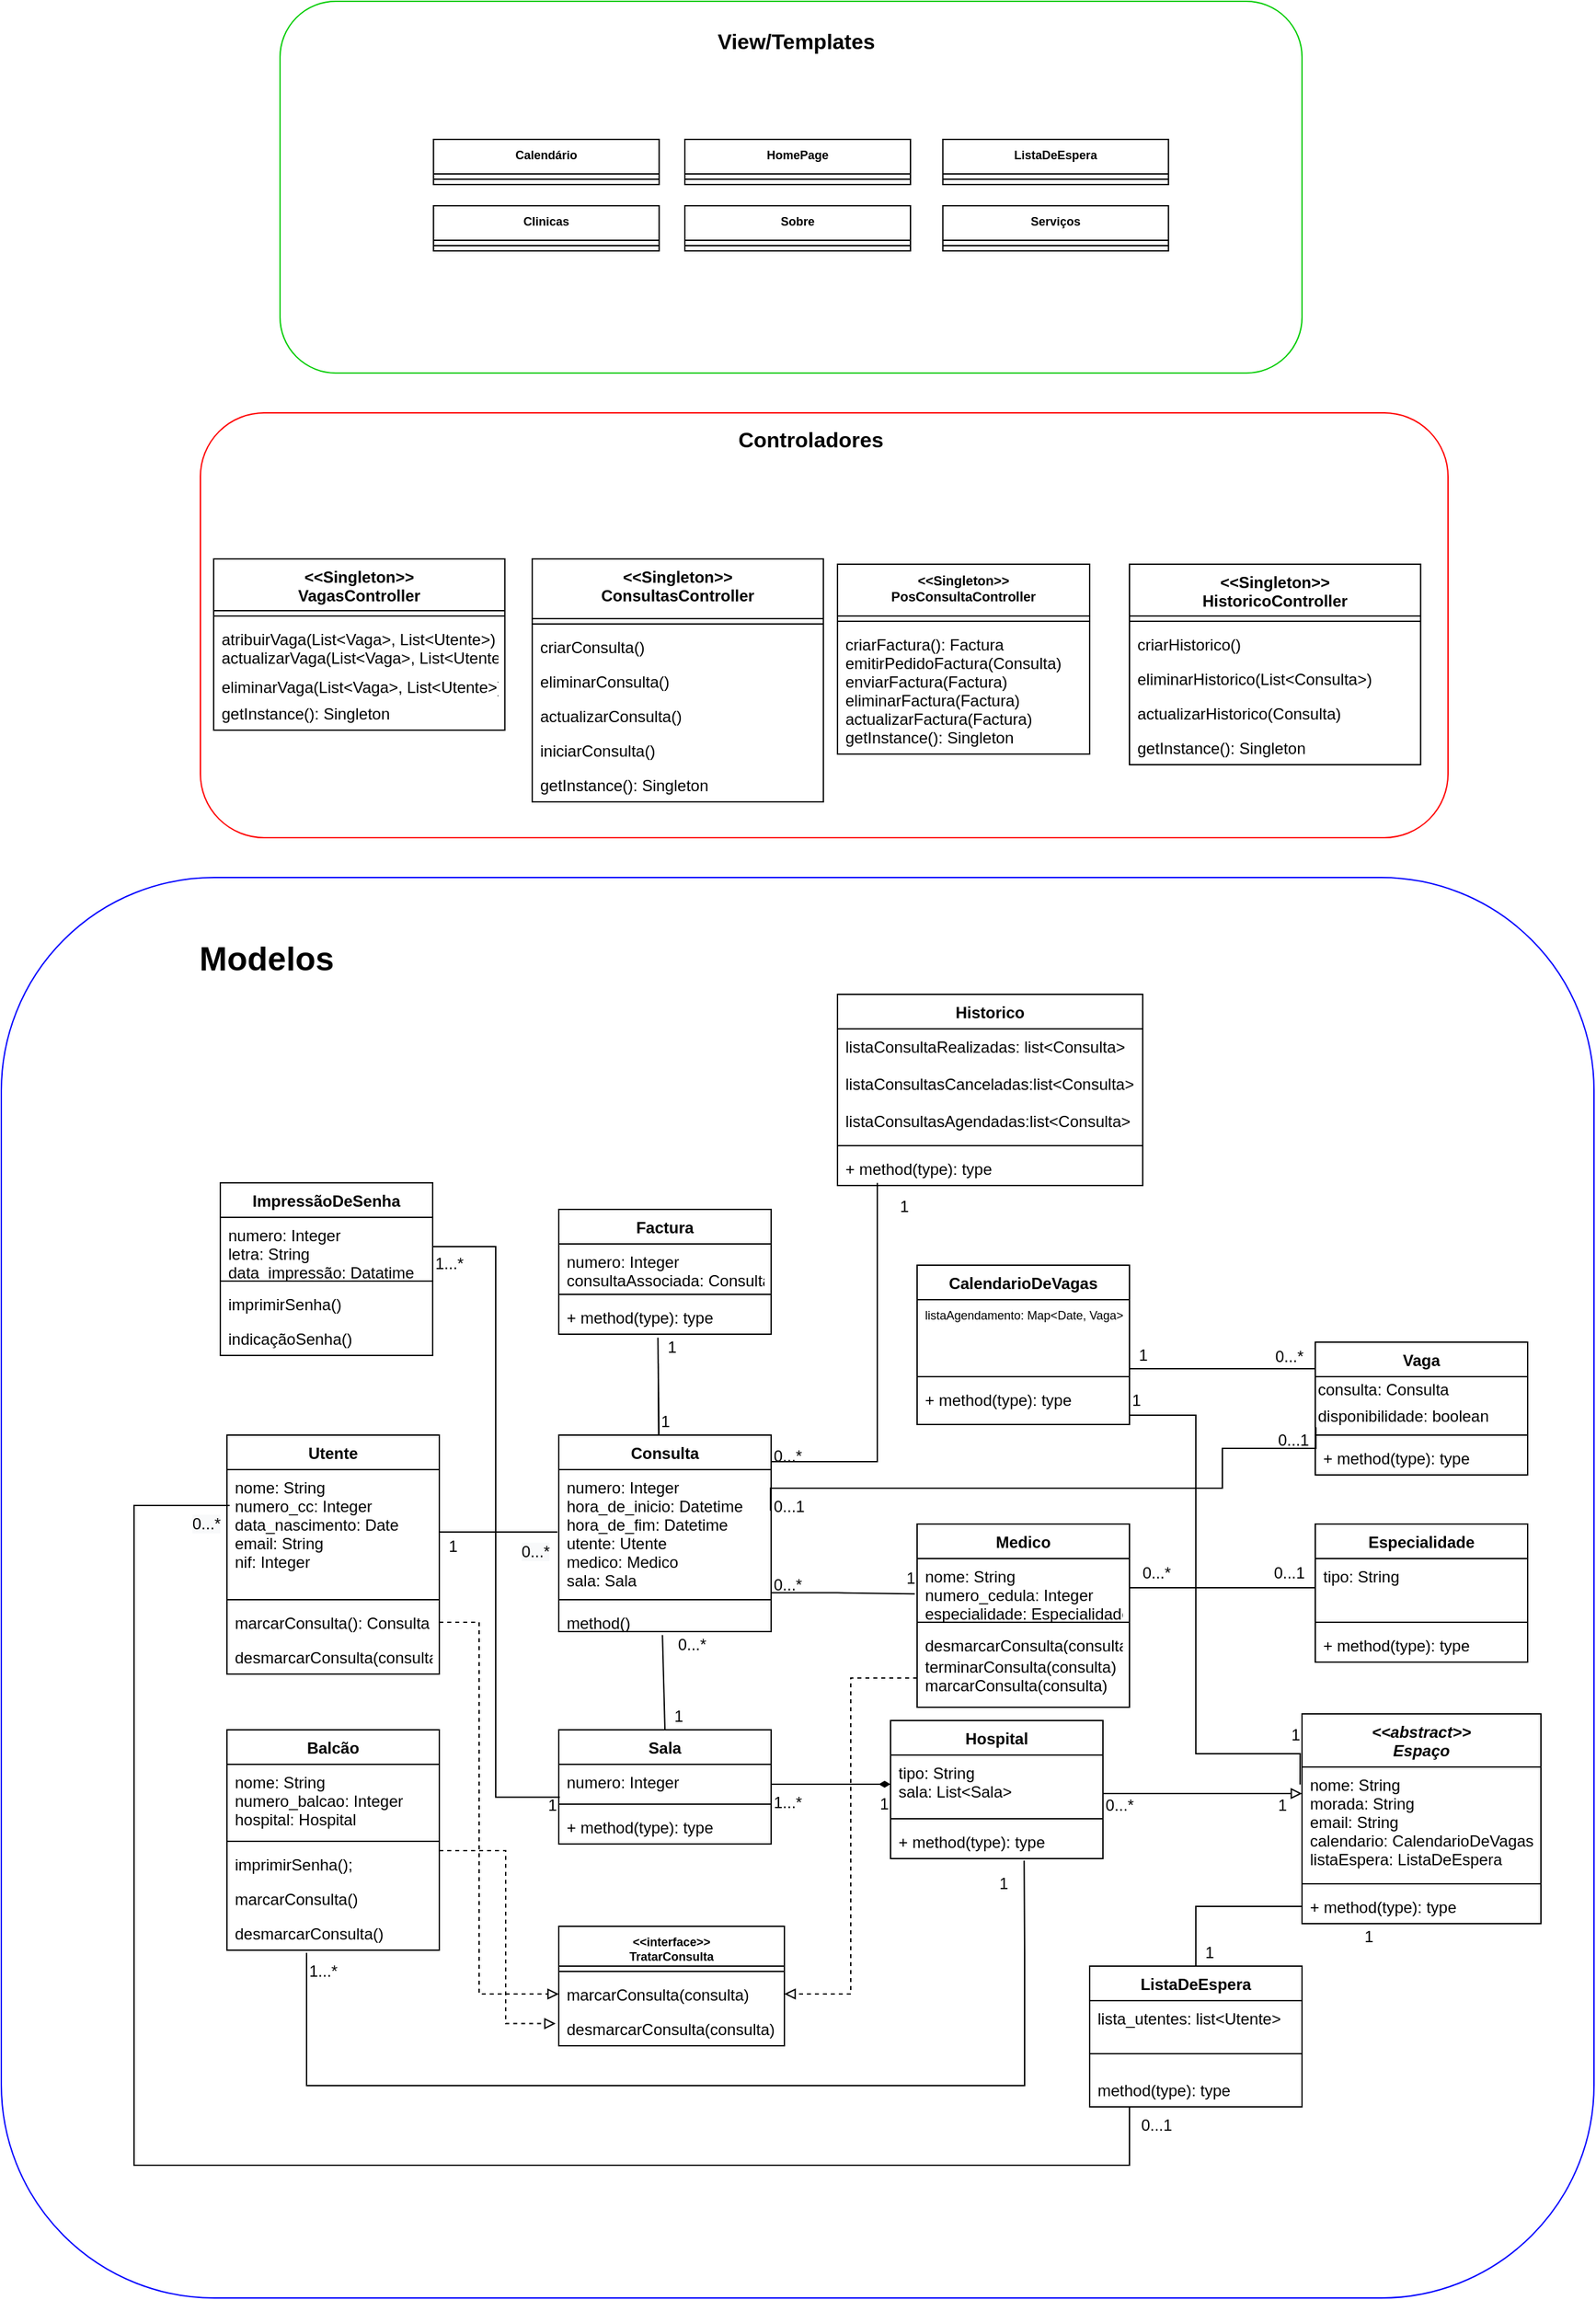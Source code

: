 <mxfile version="14.2.7" type="device"><diagram id="MRjdPaVnoQQoaNcKblIZ" name="Page-1"><mxGraphModel dx="2795" dy="1955" grid="1" gridSize="10" guides="1" tooltips="1" connect="1" arrows="1" fold="1" page="1" pageScale="1" pageWidth="827" pageHeight="1169" math="0" shadow="0"><root><mxCell id="0"/><mxCell id="1" parent="0"/><mxCell id="LpsABkjFVcsQ1XCBU6kL-2" value="" style="rounded=1;whiteSpace=wrap;html=1;fillColor=none;strokeColor=#FF0000;" parent="1" vertex="1"><mxGeometry x="30" y="-580" width="940" height="320" as="geometry"/></mxCell><mxCell id="iXUL8idezYpTL-iLMBZj-7" value="" style="rounded=1;whiteSpace=wrap;html=1;fillColor=none;strokeColor=#0000FF;" parent="1" vertex="1"><mxGeometry x="-120" y="-230" width="1200" height="1070" as="geometry"/></mxCell><mxCell id="LpsABkjFVcsQ1XCBU6kL-5" value="" style="rounded=1;whiteSpace=wrap;html=1;fillColor=none;strokeColor=#00CC00;" parent="1" vertex="1"><mxGeometry x="90" y="-890" width="770" height="280" as="geometry"/></mxCell><mxCell id="aggfi32ylyTYWWzXvjLN-7" value="Consulta" style="swimlane;fontStyle=1;align=center;verticalAlign=top;childLayout=stackLayout;horizontal=1;startSize=26;horizontalStack=0;resizeParent=1;resizeParentMax=0;resizeLast=0;collapsible=1;marginBottom=0;" parent="1" vertex="1"><mxGeometry x="300" y="190" width="160" height="148" as="geometry"/></mxCell><mxCell id="aggfi32ylyTYWWzXvjLN-8" value="numero: Integer&#10;hora_de_inicio: Datetime&#10;hora_de_fim: Datetime&#10;utente: Utente&#10;medico: Medico&#10;sala: Sala&#10;" style="text;strokeColor=none;fillColor=none;align=left;verticalAlign=top;spacingLeft=4;spacingRight=4;overflow=hidden;rotatable=0;points=[[0,0.5],[1,0.5]];portConstraint=eastwest;" parent="aggfi32ylyTYWWzXvjLN-7" vertex="1"><mxGeometry y="26" width="160" height="94" as="geometry"/></mxCell><mxCell id="aggfi32ylyTYWWzXvjLN-9" value="" style="line;strokeWidth=1;fillColor=none;align=left;verticalAlign=middle;spacingTop=-1;spacingLeft=3;spacingRight=3;rotatable=0;labelPosition=right;points=[];portConstraint=eastwest;" parent="aggfi32ylyTYWWzXvjLN-7" vertex="1"><mxGeometry y="120" width="160" height="8" as="geometry"/></mxCell><mxCell id="aggfi32ylyTYWWzXvjLN-10" value="method()" style="text;strokeColor=none;fillColor=none;align=left;verticalAlign=top;spacingLeft=4;spacingRight=4;overflow=hidden;rotatable=0;points=[[0,0.5],[1,0.5]];portConstraint=eastwest;" parent="aggfi32ylyTYWWzXvjLN-7" vertex="1"><mxGeometry y="128" width="160" height="20" as="geometry"/></mxCell><mxCell id="aggfi32ylyTYWWzXvjLN-11" value="Utente" style="swimlane;fontStyle=1;align=center;verticalAlign=top;childLayout=stackLayout;horizontal=1;startSize=26;horizontalStack=0;resizeParent=1;resizeParentMax=0;resizeLast=0;collapsible=1;marginBottom=0;" parent="1" vertex="1"><mxGeometry x="50" y="190" width="160" height="180" as="geometry"/></mxCell><mxCell id="aggfi32ylyTYWWzXvjLN-12" value="nome: String&#10;numero_cc: Integer&#10;data_nascimento: Date&#10;email: String&#10;nif: Integer" style="text;strokeColor=none;fillColor=none;align=left;verticalAlign=top;spacingLeft=4;spacingRight=4;overflow=hidden;rotatable=0;points=[[0,0.5],[1,0.5]];portConstraint=eastwest;" parent="aggfi32ylyTYWWzXvjLN-11" vertex="1"><mxGeometry y="26" width="160" height="94" as="geometry"/></mxCell><mxCell id="aggfi32ylyTYWWzXvjLN-13" value="" style="line;strokeWidth=1;fillColor=none;align=left;verticalAlign=middle;spacingTop=-1;spacingLeft=3;spacingRight=3;rotatable=0;labelPosition=right;points=[];portConstraint=eastwest;" parent="aggfi32ylyTYWWzXvjLN-11" vertex="1"><mxGeometry y="120" width="160" height="8" as="geometry"/></mxCell><mxCell id="aggfi32ylyTYWWzXvjLN-14" value="marcarConsulta(): Consulta" style="text;strokeColor=none;fillColor=none;align=left;verticalAlign=top;spacingLeft=4;spacingRight=4;overflow=hidden;rotatable=0;points=[[0,0.5],[1,0.5]];portConstraint=eastwest;" parent="aggfi32ylyTYWWzXvjLN-11" vertex="1"><mxGeometry y="128" width="160" height="26" as="geometry"/></mxCell><mxCell id="DV5R_4jtqvrB5Qa8nk1--52" value="desmarcarConsulta(consulta);" style="text;strokeColor=none;fillColor=none;align=left;verticalAlign=top;spacingLeft=4;spacingRight=4;overflow=hidden;rotatable=0;points=[[0,0.5],[1,0.5]];portConstraint=eastwest;" parent="aggfi32ylyTYWWzXvjLN-11" vertex="1"><mxGeometry y="154" width="160" height="26" as="geometry"/></mxCell><mxCell id="aggfi32ylyTYWWzXvjLN-15" value="Medico" style="swimlane;fontStyle=1;align=center;verticalAlign=top;childLayout=stackLayout;horizontal=1;startSize=26;horizontalStack=0;resizeParent=1;resizeParentMax=0;resizeLast=0;collapsible=1;marginBottom=0;" parent="1" vertex="1"><mxGeometry x="570" y="257" width="160" height="138" as="geometry"/></mxCell><mxCell id="aggfi32ylyTYWWzXvjLN-16" value="nome: String&#10;numero_cedula: Integer&#10;especialidade: Especialidade" style="text;strokeColor=none;fillColor=none;align=left;verticalAlign=top;spacingLeft=4;spacingRight=4;overflow=hidden;rotatable=0;points=[[0,0.5],[1,0.5]];portConstraint=eastwest;" parent="aggfi32ylyTYWWzXvjLN-15" vertex="1"><mxGeometry y="26" width="160" height="44" as="geometry"/></mxCell><mxCell id="aggfi32ylyTYWWzXvjLN-17" value="" style="line;strokeWidth=1;fillColor=none;align=left;verticalAlign=middle;spacingTop=-1;spacingLeft=3;spacingRight=3;rotatable=0;labelPosition=right;points=[];portConstraint=eastwest;" parent="aggfi32ylyTYWWzXvjLN-15" vertex="1"><mxGeometry y="70" width="160" height="8" as="geometry"/></mxCell><mxCell id="aggfi32ylyTYWWzXvjLN-18" value="desmarcarConsulta(consulta)&#10;&#10;" style="text;strokeColor=none;fillColor=none;align=left;verticalAlign=top;spacingLeft=4;spacingRight=4;overflow=hidden;rotatable=0;points=[[0,0.5],[1,0.5]];portConstraint=eastwest;" parent="aggfi32ylyTYWWzXvjLN-15" vertex="1"><mxGeometry y="78" width="160" height="16" as="geometry"/></mxCell><mxCell id="DV5R_4jtqvrB5Qa8nk1--53" value="terminarConsulta(consulta)&#10;marcarConsulta(consulta)" style="text;strokeColor=none;fillColor=none;align=left;verticalAlign=top;spacingLeft=4;spacingRight=4;overflow=hidden;rotatable=0;points=[[0,0.5],[1,0.5]];portConstraint=eastwest;" parent="aggfi32ylyTYWWzXvjLN-15" vertex="1"><mxGeometry y="94" width="160" height="44" as="geometry"/></mxCell><mxCell id="aggfi32ylyTYWWzXvjLN-19" value="Hospital" style="swimlane;fontStyle=1;align=center;verticalAlign=top;childLayout=stackLayout;horizontal=1;startSize=26;horizontalStack=0;resizeParent=1;resizeParentMax=0;resizeLast=0;collapsible=1;marginBottom=0;" parent="1" vertex="1"><mxGeometry x="550" y="405" width="160" height="104" as="geometry"/></mxCell><mxCell id="aggfi32ylyTYWWzXvjLN-20" value="tipo: String&#10;sala: List&lt;Sala&gt;" style="text;strokeColor=none;fillColor=none;align=left;verticalAlign=top;spacingLeft=4;spacingRight=4;overflow=hidden;rotatable=0;points=[[0,0.5],[1,0.5]];portConstraint=eastwest;" parent="aggfi32ylyTYWWzXvjLN-19" vertex="1"><mxGeometry y="26" width="160" height="44" as="geometry"/></mxCell><mxCell id="aggfi32ylyTYWWzXvjLN-21" value="" style="line;strokeWidth=1;fillColor=none;align=left;verticalAlign=middle;spacingTop=-1;spacingLeft=3;spacingRight=3;rotatable=0;labelPosition=right;points=[];portConstraint=eastwest;" parent="aggfi32ylyTYWWzXvjLN-19" vertex="1"><mxGeometry y="70" width="160" height="8" as="geometry"/></mxCell><mxCell id="aggfi32ylyTYWWzXvjLN-22" value="+ method(type): type" style="text;strokeColor=none;fillColor=none;align=left;verticalAlign=top;spacingLeft=4;spacingRight=4;overflow=hidden;rotatable=0;points=[[0,0.5],[1,0.5]];portConstraint=eastwest;" parent="aggfi32ylyTYWWzXvjLN-19" vertex="1"><mxGeometry y="78" width="160" height="26" as="geometry"/></mxCell><mxCell id="aggfi32ylyTYWWzXvjLN-23" value="ImpressãoDeSenha" style="swimlane;fontStyle=1;align=center;verticalAlign=top;childLayout=stackLayout;horizontal=1;startSize=26;horizontalStack=0;resizeParent=1;resizeParentMax=0;resizeLast=0;collapsible=1;marginBottom=0;" parent="1" vertex="1"><mxGeometry x="45" width="160" height="130" as="geometry"/></mxCell><mxCell id="aggfi32ylyTYWWzXvjLN-24" value="numero: Integer&#10;letra: String&#10;data_impressão: Datatime" style="text;strokeColor=none;fillColor=none;align=left;verticalAlign=top;spacingLeft=4;spacingRight=4;overflow=hidden;rotatable=0;points=[[0,0.5],[1,0.5]];portConstraint=eastwest;" parent="aggfi32ylyTYWWzXvjLN-23" vertex="1"><mxGeometry y="26" width="160" height="44" as="geometry"/></mxCell><mxCell id="aggfi32ylyTYWWzXvjLN-25" value="" style="line;strokeWidth=1;fillColor=none;align=left;verticalAlign=middle;spacingTop=-1;spacingLeft=3;spacingRight=3;rotatable=0;labelPosition=right;points=[];portConstraint=eastwest;" parent="aggfi32ylyTYWWzXvjLN-23" vertex="1"><mxGeometry y="70" width="160" height="8" as="geometry"/></mxCell><mxCell id="aggfi32ylyTYWWzXvjLN-26" value="imprimirSenha()" style="text;strokeColor=none;fillColor=none;align=left;verticalAlign=top;spacingLeft=4;spacingRight=4;overflow=hidden;rotatable=0;points=[[0,0.5],[1,0.5]];portConstraint=eastwest;" parent="aggfi32ylyTYWWzXvjLN-23" vertex="1"><mxGeometry y="78" width="160" height="26" as="geometry"/></mxCell><mxCell id="nakPjT09QT5uDKikP7EG-1" value="indicaçãoSenha()" style="text;strokeColor=none;fillColor=none;align=left;verticalAlign=top;spacingLeft=4;spacingRight=4;overflow=hidden;rotatable=0;points=[[0,0.5],[1,0.5]];portConstraint=eastwest;" vertex="1" parent="aggfi32ylyTYWWzXvjLN-23"><mxGeometry y="104" width="160" height="26" as="geometry"/></mxCell><mxCell id="aggfi32ylyTYWWzXvjLN-27" value="Sala" style="swimlane;fontStyle=1;align=center;verticalAlign=top;childLayout=stackLayout;horizontal=1;startSize=26;horizontalStack=0;resizeParent=1;resizeParentMax=0;resizeLast=0;collapsible=1;marginBottom=0;" parent="1" vertex="1"><mxGeometry x="300" y="412" width="160" height="86" as="geometry"/></mxCell><mxCell id="aggfi32ylyTYWWzXvjLN-28" value="numero: Integer" style="text;strokeColor=none;fillColor=none;align=left;verticalAlign=top;spacingLeft=4;spacingRight=4;overflow=hidden;rotatable=0;points=[[0,0.5],[1,0.5]];portConstraint=eastwest;" parent="aggfi32ylyTYWWzXvjLN-27" vertex="1"><mxGeometry y="26" width="160" height="26" as="geometry"/></mxCell><mxCell id="aggfi32ylyTYWWzXvjLN-29" value="" style="line;strokeWidth=1;fillColor=none;align=left;verticalAlign=middle;spacingTop=-1;spacingLeft=3;spacingRight=3;rotatable=0;labelPosition=right;points=[];portConstraint=eastwest;" parent="aggfi32ylyTYWWzXvjLN-27" vertex="1"><mxGeometry y="52" width="160" height="8" as="geometry"/></mxCell><mxCell id="aggfi32ylyTYWWzXvjLN-30" value="+ method(type): type" style="text;strokeColor=none;fillColor=none;align=left;verticalAlign=top;spacingLeft=4;spacingRight=4;overflow=hidden;rotatable=0;points=[[0,0.5],[1,0.5]];portConstraint=eastwest;" parent="aggfi32ylyTYWWzXvjLN-27" vertex="1"><mxGeometry y="60" width="160" height="26" as="geometry"/></mxCell><mxCell id="aggfi32ylyTYWWzXvjLN-31" value="Factura" style="swimlane;fontStyle=1;align=center;verticalAlign=top;childLayout=stackLayout;horizontal=1;startSize=26;horizontalStack=0;resizeParent=1;resizeParentMax=0;resizeLast=0;collapsible=1;marginBottom=0;" parent="1" vertex="1"><mxGeometry x="300" y="20" width="160" height="94" as="geometry"/></mxCell><mxCell id="aggfi32ylyTYWWzXvjLN-32" value="numero: Integer&#10;consultaAssociada: Consulta" style="text;strokeColor=none;fillColor=none;align=left;verticalAlign=top;spacingLeft=4;spacingRight=4;overflow=hidden;rotatable=0;points=[[0,0.5],[1,0.5]];portConstraint=eastwest;" parent="aggfi32ylyTYWWzXvjLN-31" vertex="1"><mxGeometry y="26" width="160" height="34" as="geometry"/></mxCell><mxCell id="aggfi32ylyTYWWzXvjLN-33" value="" style="line;strokeWidth=1;fillColor=none;align=left;verticalAlign=middle;spacingTop=-1;spacingLeft=3;spacingRight=3;rotatable=0;labelPosition=right;points=[];portConstraint=eastwest;" parent="aggfi32ylyTYWWzXvjLN-31" vertex="1"><mxGeometry y="60" width="160" height="8" as="geometry"/></mxCell><mxCell id="aggfi32ylyTYWWzXvjLN-164" value="+ method(type): type" style="text;strokeColor=none;fillColor=none;align=left;verticalAlign=top;spacingLeft=4;spacingRight=4;overflow=hidden;rotatable=0;points=[[0,0.5],[1,0.5]];portConstraint=eastwest;" parent="aggfi32ylyTYWWzXvjLN-31" vertex="1"><mxGeometry y="68" width="160" height="26" as="geometry"/></mxCell><mxCell id="aggfi32ylyTYWWzXvjLN-43" value="Especialidade" style="swimlane;fontStyle=1;align=center;verticalAlign=top;childLayout=stackLayout;horizontal=1;startSize=26;horizontalStack=0;resizeParent=1;resizeParentMax=0;resizeLast=0;collapsible=1;marginBottom=0;" parent="1" vertex="1"><mxGeometry x="870" y="257" width="160" height="104" as="geometry"/></mxCell><mxCell id="aggfi32ylyTYWWzXvjLN-44" value="tipo: String" style="text;strokeColor=none;fillColor=none;align=left;verticalAlign=top;spacingLeft=4;spacingRight=4;overflow=hidden;rotatable=0;points=[[0,0.5],[1,0.5]];portConstraint=eastwest;" parent="aggfi32ylyTYWWzXvjLN-43" vertex="1"><mxGeometry y="26" width="160" height="44" as="geometry"/></mxCell><mxCell id="aggfi32ylyTYWWzXvjLN-45" value="" style="line;strokeWidth=1;fillColor=none;align=left;verticalAlign=middle;spacingTop=-1;spacingLeft=3;spacingRight=3;rotatable=0;labelPosition=right;points=[];portConstraint=eastwest;" parent="aggfi32ylyTYWWzXvjLN-43" vertex="1"><mxGeometry y="70" width="160" height="8" as="geometry"/></mxCell><mxCell id="aggfi32ylyTYWWzXvjLN-46" value="+ method(type): type" style="text;strokeColor=none;fillColor=none;align=left;verticalAlign=top;spacingLeft=4;spacingRight=4;overflow=hidden;rotatable=0;points=[[0,0.5],[1,0.5]];portConstraint=eastwest;" parent="aggfi32ylyTYWWzXvjLN-43" vertex="1"><mxGeometry y="78" width="160" height="26" as="geometry"/></mxCell><mxCell id="aggfi32ylyTYWWzXvjLN-54" value="Balcão" style="swimlane;fontStyle=1;align=center;verticalAlign=top;childLayout=stackLayout;horizontal=1;startSize=26;horizontalStack=0;resizeParent=1;resizeParentMax=0;resizeLast=0;collapsible=1;marginBottom=0;" parent="1" vertex="1"><mxGeometry x="50" y="412" width="160" height="166" as="geometry"/></mxCell><mxCell id="aggfi32ylyTYWWzXvjLN-55" value="nome: String&#10;numero_balcao: Integer&#10;hospital: Hospital" style="text;strokeColor=none;fillColor=none;align=left;verticalAlign=top;spacingLeft=4;spacingRight=4;overflow=hidden;rotatable=0;points=[[0,0.5],[1,0.5]];portConstraint=eastwest;" parent="aggfi32ylyTYWWzXvjLN-54" vertex="1"><mxGeometry y="26" width="160" height="54" as="geometry"/></mxCell><mxCell id="aggfi32ylyTYWWzXvjLN-56" value="" style="line;strokeWidth=1;fillColor=none;align=left;verticalAlign=middle;spacingTop=-1;spacingLeft=3;spacingRight=3;rotatable=0;labelPosition=right;points=[];portConstraint=eastwest;" parent="aggfi32ylyTYWWzXvjLN-54" vertex="1"><mxGeometry y="80" width="160" height="8" as="geometry"/></mxCell><mxCell id="aggfi32ylyTYWWzXvjLN-57" value="imprimirSenha();" style="text;strokeColor=none;fillColor=none;align=left;verticalAlign=top;spacingLeft=4;spacingRight=4;overflow=hidden;rotatable=0;points=[[0,0.5],[1,0.5]];portConstraint=eastwest;" parent="aggfi32ylyTYWWzXvjLN-54" vertex="1"><mxGeometry y="88" width="160" height="26" as="geometry"/></mxCell><mxCell id="EW9h4D8pvmicxmmvDR_Q-19" value="marcarConsulta()" style="text;strokeColor=none;fillColor=none;align=left;verticalAlign=top;spacingLeft=4;spacingRight=4;overflow=hidden;rotatable=0;points=[[0,0.5],[1,0.5]];portConstraint=eastwest;" parent="aggfi32ylyTYWWzXvjLN-54" vertex="1"><mxGeometry y="114" width="160" height="26" as="geometry"/></mxCell><mxCell id="EW9h4D8pvmicxmmvDR_Q-20" value="desmarcarConsulta()" style="text;strokeColor=none;fillColor=none;align=left;verticalAlign=top;spacingLeft=4;spacingRight=4;overflow=hidden;rotatable=0;points=[[0,0.5],[1,0.5]];portConstraint=eastwest;" parent="aggfi32ylyTYWWzXvjLN-54" vertex="1"><mxGeometry y="140" width="160" height="26" as="geometry"/></mxCell><mxCell id="aggfi32ylyTYWWzXvjLN-59" value="" style="endArrow=diamondThin;html=1;rounded=0;align=center;verticalAlign=top;endFill=1;labelBackgroundColor=none;" parent="1" edge="1"><mxGeometry relative="1" as="geometry"><mxPoint x="460" y="453" as="sourcePoint"/><mxPoint x="550" y="453" as="targetPoint"/></mxGeometry></mxCell><mxCell id="aggfi32ylyTYWWzXvjLN-60" value="" style="resizable=0;html=1;align=left;verticalAlign=bottom;labelBackgroundColor=none;" parent="aggfi32ylyTYWWzXvjLN-59" connectable="0" vertex="1"><mxGeometry x="-1" relative="1" as="geometry"/></mxCell><mxCell id="aggfi32ylyTYWWzXvjLN-61" value="1...*" style="resizable=0;html=1;align=left;verticalAlign=top;labelBackgroundColor=none;" parent="aggfi32ylyTYWWzXvjLN-59" connectable="0" vertex="1"><mxGeometry x="-1" relative="1" as="geometry"/></mxCell><mxCell id="aggfi32ylyTYWWzXvjLN-62" value="" style="resizable=0;html=1;align=right;verticalAlign=bottom;labelBackgroundColor=none;" parent="aggfi32ylyTYWWzXvjLN-59" connectable="0" vertex="1"><mxGeometry x="1" relative="1" as="geometry"/></mxCell><mxCell id="aggfi32ylyTYWWzXvjLN-63" value="&lt;font face=&quot;helvetica&quot;&gt;1&lt;/font&gt;" style="text;whiteSpace=wrap;html=1;" parent="1" vertex="1"><mxGeometry x="540" y="454" width="10" height="30" as="geometry"/></mxCell><mxCell id="aggfi32ylyTYWWzXvjLN-68" value="&lt;font face=&quot;helvetica&quot;&gt;1&lt;/font&gt;" style="text;whiteSpace=wrap;html=1;" parent="1" vertex="1"><mxGeometry x="560" y="284" width="10" height="30" as="geometry"/></mxCell><mxCell id="aggfi32ylyTYWWzXvjLN-69" value="" style="endArrow=none;html=1;rounded=0;align=center;verticalAlign=top;endFill=0;labelBackgroundColor=none;entryX=-0.011;entryY=0.606;entryDx=0;entryDy=0;entryPerimeter=0;" parent="1" target="aggfi32ylyTYWWzXvjLN-16" edge="1"><mxGeometry relative="1" as="geometry"><mxPoint x="460" y="308.76" as="sourcePoint"/><mxPoint x="540" y="308.76" as="targetPoint"/><Array as="points"><mxPoint x="490" y="308.76"/><mxPoint x="500" y="308.76"/><mxPoint x="510" y="308.76"/></Array></mxGeometry></mxCell><mxCell id="aggfi32ylyTYWWzXvjLN-70" value="" style="resizable=0;html=1;align=left;verticalAlign=bottom;labelBackgroundColor=none;" parent="aggfi32ylyTYWWzXvjLN-69" connectable="0" vertex="1"><mxGeometry x="-1" relative="1" as="geometry"/></mxCell><mxCell id="aggfi32ylyTYWWzXvjLN-71" value="0...*" style="resizable=0;html=1;align=left;verticalAlign=top;labelBackgroundColor=none;" parent="aggfi32ylyTYWWzXvjLN-69" connectable="0" vertex="1"><mxGeometry x="-1" relative="1" as="geometry"><mxPoint y="-19.92" as="offset"/></mxGeometry></mxCell><mxCell id="aggfi32ylyTYWWzXvjLN-72" value="" style="resizable=0;html=1;align=right;verticalAlign=bottom;labelBackgroundColor=none;" parent="aggfi32ylyTYWWzXvjLN-69" connectable="0" vertex="1"><mxGeometry x="1" relative="1" as="geometry"/></mxCell><mxCell id="aggfi32ylyTYWWzXvjLN-75" value="" style="endArrow=none;html=1;rounded=0;align=center;verticalAlign=top;endFill=0;labelBackgroundColor=none;exitX=1;exitY=0.5;exitDx=0;exitDy=0;" parent="1" source="aggfi32ylyTYWWzXvjLN-12" edge="1"><mxGeometry relative="1" as="geometry"><mxPoint x="200" y="229.996" as="sourcePoint"/><mxPoint x="299" y="263" as="targetPoint"/></mxGeometry></mxCell><mxCell id="aggfi32ylyTYWWzXvjLN-76" value="" style="resizable=0;html=1;align=left;verticalAlign=bottom;labelBackgroundColor=none;" parent="aggfi32ylyTYWWzXvjLN-75" connectable="0" vertex="1"><mxGeometry x="-1" relative="1" as="geometry"/></mxCell><mxCell id="aggfi32ylyTYWWzXvjLN-77" value="" style="resizable=0;html=1;align=left;verticalAlign=top;labelBackgroundColor=none;" parent="aggfi32ylyTYWWzXvjLN-75" connectable="0" vertex="1"><mxGeometry x="-1" relative="1" as="geometry"><mxPoint y="-7.01" as="offset"/></mxGeometry></mxCell><mxCell id="aggfi32ylyTYWWzXvjLN-78" value="" style="resizable=0;html=1;align=right;verticalAlign=bottom;labelBackgroundColor=none;" parent="aggfi32ylyTYWWzXvjLN-75" connectable="0" vertex="1"><mxGeometry x="1" relative="1" as="geometry"/></mxCell><mxCell id="aggfi32ylyTYWWzXvjLN-79" value="&lt;span style=&quot;color: rgb(0 , 0 , 0) ; font-family: &amp;#34;helvetica&amp;#34; ; font-size: 12px ; font-style: normal ; font-weight: 400 ; letter-spacing: normal ; text-align: left ; text-indent: 0px ; text-transform: none ; word-spacing: 0px ; background-color: rgb(248 , 249 , 250) ; display: inline ; float: none&quot;&gt;0...*&lt;/span&gt;" style="text;whiteSpace=wrap;html=1;" parent="1" vertex="1"><mxGeometry x="270" y="264" width="30" height="36" as="geometry"/></mxCell><mxCell id="aggfi32ylyTYWWzXvjLN-80" value="1" style="text;html=1;align=center;verticalAlign=middle;resizable=0;points=[];autosize=1;" parent="1" vertex="1"><mxGeometry x="210" y="264" width="20" height="20" as="geometry"/></mxCell><mxCell id="aggfi32ylyTYWWzXvjLN-102" value="1" style="text;html=1;align=center;verticalAlign=middle;resizable=0;points=[];autosize=1;" parent="1" vertex="1"><mxGeometry x="380" y="392" width="20" height="20" as="geometry"/></mxCell><mxCell id="aggfi32ylyTYWWzXvjLN-103" value="0...*" style="text;html=1;align=center;verticalAlign=middle;resizable=0;points=[];autosize=1;" parent="1" vertex="1"><mxGeometry x="380" y="338" width="40" height="20" as="geometry"/></mxCell><mxCell id="aggfi32ylyTYWWzXvjLN-104" value="" style="endArrow=none;html=1;rounded=0;align=center;verticalAlign=top;endFill=0;labelBackgroundColor=none;entryX=0.5;entryY=0;entryDx=0;entryDy=0;exitX=-0.047;exitY=0.133;exitDx=0;exitDy=0;exitPerimeter=0;" parent="1" source="aggfi32ylyTYWWzXvjLN-103" edge="1"><mxGeometry relative="1" as="geometry"><mxPoint x="380" y="330" as="sourcePoint"/><mxPoint x="380" y="412" as="targetPoint"/></mxGeometry></mxCell><mxCell id="aggfi32ylyTYWWzXvjLN-105" value="" style="resizable=0;html=1;align=left;verticalAlign=bottom;labelBackgroundColor=none;" parent="aggfi32ylyTYWWzXvjLN-104" connectable="0" vertex="1"><mxGeometry x="-1" relative="1" as="geometry"/></mxCell><mxCell id="aggfi32ylyTYWWzXvjLN-106" value="" style="resizable=0;html=1;align=left;verticalAlign=top;labelBackgroundColor=none;" parent="aggfi32ylyTYWWzXvjLN-104" connectable="0" vertex="1"><mxGeometry x="-1" relative="1" as="geometry"><mxPoint y="-7.01" as="offset"/></mxGeometry></mxCell><mxCell id="aggfi32ylyTYWWzXvjLN-107" value="" style="resizable=0;html=1;align=right;verticalAlign=bottom;labelBackgroundColor=none;" parent="aggfi32ylyTYWWzXvjLN-104" connectable="0" vertex="1"><mxGeometry x="1" relative="1" as="geometry"/></mxCell><mxCell id="aggfi32ylyTYWWzXvjLN-109" value="1" style="text;html=1;align=center;verticalAlign=middle;resizable=0;points=[];autosize=1;" parent="1" vertex="1"><mxGeometry x="370" y="170" width="20" height="20" as="geometry"/></mxCell><mxCell id="aggfi32ylyTYWWzXvjLN-111" value="" style="endArrow=none;html=1;rounded=0;align=center;verticalAlign=top;endFill=0;labelBackgroundColor=none;entryX=0.471;entryY=0;entryDx=0;entryDy=0;entryPerimeter=0;" parent="1" edge="1"><mxGeometry relative="1" as="geometry"><mxPoint x="375" y="136" as="sourcePoint"/><mxPoint x="375.36" y="190" as="targetPoint"/></mxGeometry></mxCell><mxCell id="aggfi32ylyTYWWzXvjLN-112" value="" style="resizable=0;html=1;align=left;verticalAlign=bottom;labelBackgroundColor=none;" parent="aggfi32ylyTYWWzXvjLN-111" connectable="0" vertex="1"><mxGeometry x="-1" relative="1" as="geometry"/></mxCell><mxCell id="aggfi32ylyTYWWzXvjLN-113" value="" style="resizable=0;html=1;align=left;verticalAlign=top;labelBackgroundColor=none;" parent="aggfi32ylyTYWWzXvjLN-111" connectable="0" vertex="1"><mxGeometry x="-1" relative="1" as="geometry"><mxPoint y="-7.01" as="offset"/></mxGeometry></mxCell><mxCell id="aggfi32ylyTYWWzXvjLN-114" value="" style="resizable=0;html=1;align=right;verticalAlign=bottom;labelBackgroundColor=none;" parent="aggfi32ylyTYWWzXvjLN-111" connectable="0" vertex="1"><mxGeometry x="1" relative="1" as="geometry"/></mxCell><mxCell id="aggfi32ylyTYWWzXvjLN-115" value="" style="endArrow=none;html=1;rounded=0;align=center;verticalAlign=top;endFill=0;labelBackgroundColor=none;entryX=0.471;entryY=0;entryDx=0;entryDy=0;entryPerimeter=0;exitX=0.467;exitY=1.101;exitDx=0;exitDy=0;exitPerimeter=0;" parent="1" source="aggfi32ylyTYWWzXvjLN-164" edge="1"><mxGeometry relative="1" as="geometry"><mxPoint x="375" y="136" as="sourcePoint"/><mxPoint x="375.36" y="190" as="targetPoint"/></mxGeometry></mxCell><mxCell id="aggfi32ylyTYWWzXvjLN-116" value="" style="resizable=0;html=1;align=left;verticalAlign=bottom;labelBackgroundColor=none;" parent="aggfi32ylyTYWWzXvjLN-115" connectable="0" vertex="1"><mxGeometry x="-1" relative="1" as="geometry"/></mxCell><mxCell id="aggfi32ylyTYWWzXvjLN-117" value="" style="resizable=0;html=1;align=left;verticalAlign=top;labelBackgroundColor=none;" parent="aggfi32ylyTYWWzXvjLN-115" connectable="0" vertex="1"><mxGeometry x="-1" relative="1" as="geometry"><mxPoint y="-7.01" as="offset"/></mxGeometry></mxCell><mxCell id="aggfi32ylyTYWWzXvjLN-118" value="" style="resizable=0;html=1;align=right;verticalAlign=bottom;labelBackgroundColor=none;" parent="aggfi32ylyTYWWzXvjLN-115" connectable="0" vertex="1"><mxGeometry x="1" relative="1" as="geometry"/></mxCell><mxCell id="aggfi32ylyTYWWzXvjLN-119" value="1" style="text;html=1;align=center;verticalAlign=middle;resizable=0;points=[];autosize=1;" parent="1" vertex="1"><mxGeometry x="375" y="114" width="20" height="20" as="geometry"/></mxCell><mxCell id="aggfi32ylyTYWWzXvjLN-120" value="0...*" style="text;html=1;align=center;verticalAlign=middle;resizable=0;points=[];autosize=1;" parent="1" vertex="1"><mxGeometry x="730" y="284" width="40" height="20" as="geometry"/></mxCell><mxCell id="aggfi32ylyTYWWzXvjLN-121" value="" style="endArrow=none;html=1;rounded=0;align=center;verticalAlign=top;endFill=0;labelBackgroundColor=none;entryX=1;entryY=0.5;entryDx=0;entryDy=0;exitX=0;exitY=0.5;exitDx=0;exitDy=0;" parent="1" source="aggfi32ylyTYWWzXvjLN-44" target="aggfi32ylyTYWWzXvjLN-16" edge="1"><mxGeometry relative="1" as="geometry"><mxPoint x="765" y="338" as="sourcePoint"/><mxPoint x="765.36" y="392" as="targetPoint"/></mxGeometry></mxCell><mxCell id="aggfi32ylyTYWWzXvjLN-122" value="" style="resizable=0;html=1;align=left;verticalAlign=bottom;labelBackgroundColor=none;" parent="aggfi32ylyTYWWzXvjLN-121" connectable="0" vertex="1"><mxGeometry x="-1" relative="1" as="geometry"/></mxCell><mxCell id="aggfi32ylyTYWWzXvjLN-123" value="" style="resizable=0;html=1;align=left;verticalAlign=top;labelBackgroundColor=none;" parent="aggfi32ylyTYWWzXvjLN-121" connectable="0" vertex="1"><mxGeometry x="-1" relative="1" as="geometry"><mxPoint y="-7.01" as="offset"/></mxGeometry></mxCell><mxCell id="aggfi32ylyTYWWzXvjLN-124" value="" style="resizable=0;html=1;align=right;verticalAlign=bottom;labelBackgroundColor=none;" parent="aggfi32ylyTYWWzXvjLN-121" connectable="0" vertex="1"><mxGeometry x="1" relative="1" as="geometry"/></mxCell><mxCell id="aggfi32ylyTYWWzXvjLN-125" value="0...1" style="text;html=1;align=center;verticalAlign=middle;resizable=0;points=[];autosize=1;" parent="1" vertex="1"><mxGeometry x="830" y="284" width="40" height="20" as="geometry"/></mxCell><mxCell id="aggfi32ylyTYWWzXvjLN-132" value="" style="endArrow=none;html=1;rounded=0;align=center;verticalAlign=top;endFill=0;labelBackgroundColor=none;entryX=0.629;entryY=1.06;entryDx=0;entryDy=0;entryPerimeter=0;" parent="1" target="aggfi32ylyTYWWzXvjLN-22" edge="1"><mxGeometry relative="1" as="geometry"><mxPoint x="110" y="580" as="sourcePoint"/><mxPoint x="430" y="630" as="targetPoint"/><Array as="points"><mxPoint x="110" y="680"/><mxPoint x="390" y="680"/><mxPoint x="651" y="680"/><mxPoint x="651" y="580"/></Array></mxGeometry></mxCell><mxCell id="aggfi32ylyTYWWzXvjLN-133" value="" style="resizable=0;html=1;align=left;verticalAlign=bottom;labelBackgroundColor=none;" parent="aggfi32ylyTYWWzXvjLN-132" connectable="0" vertex="1"><mxGeometry x="-1" relative="1" as="geometry"/></mxCell><mxCell id="aggfi32ylyTYWWzXvjLN-134" value="1...*" style="resizable=0;html=1;align=left;verticalAlign=top;labelBackgroundColor=none;" parent="aggfi32ylyTYWWzXvjLN-132" connectable="0" vertex="1"><mxGeometry x="-1" relative="1" as="geometry"><mxPoint as="offset"/></mxGeometry></mxCell><mxCell id="aggfi32ylyTYWWzXvjLN-135" value="" style="resizable=0;html=1;align=right;verticalAlign=bottom;labelBackgroundColor=none;" parent="aggfi32ylyTYWWzXvjLN-132" connectable="0" vertex="1"><mxGeometry x="1" relative="1" as="geometry"/></mxCell><mxCell id="aggfi32ylyTYWWzXvjLN-136" value="1" style="resizable=0;html=1;align=left;verticalAlign=top;labelBackgroundColor=none;" parent="1" connectable="0" vertex="1"><mxGeometry x="630" y="513.998" as="geometry"/></mxCell><mxCell id="EW9h4D8pvmicxmmvDR_Q-121" style="edgeStyle=orthogonalEdgeStyle;rounded=0;orthogonalLoop=1;jettySize=auto;html=1;exitX=1;exitY=0;exitDx=0;exitDy=0;endArrow=none;endFill=0;fontSize=9;" parent="1" source="aggfi32ylyTYWWzXvjLN-141" target="EW9h4D8pvmicxmmvDR_Q-120" edge="1"><mxGeometry relative="1" as="geometry"><Array as="points"><mxPoint x="-20" y="243"/><mxPoint x="-20" y="740"/><mxPoint x="730" y="740"/></Array></mxGeometry></mxCell><mxCell id="aggfi32ylyTYWWzXvjLN-141" value="&lt;span style=&quot;color: rgb(0 , 0 , 0) ; font-family: &amp;#34;helvetica&amp;#34; ; font-size: 12px ; font-style: normal ; font-weight: 400 ; letter-spacing: normal ; text-align: left ; text-indent: 0px ; text-transform: none ; word-spacing: 0px ; background-color: rgb(248 , 249 , 250) ; display: inline ; float: none&quot;&gt;0...*&lt;/span&gt;" style="text;whiteSpace=wrap;html=1;" parent="1" vertex="1"><mxGeometry x="22" y="243" width="30" height="36" as="geometry"/></mxCell><mxCell id="aggfi32ylyTYWWzXvjLN-142" value="0...1" style="text;html=1;align=center;verticalAlign=middle;resizable=0;points=[];autosize=1;" parent="1" vertex="1"><mxGeometry x="730" y="700" width="40" height="20" as="geometry"/></mxCell><mxCell id="aggfi32ylyTYWWzXvjLN-144" value="CalendarioDeVagas" style="swimlane;fontStyle=1;align=center;verticalAlign=top;childLayout=stackLayout;horizontal=1;startSize=26;horizontalStack=0;resizeParent=1;resizeParentMax=0;resizeLast=0;collapsible=1;marginBottom=0;" parent="1" vertex="1"><mxGeometry x="570" y="62" width="160" height="120" as="geometry"/></mxCell><mxCell id="aggfi32ylyTYWWzXvjLN-145" value="listaAgendamento: Map&lt;Date, Vaga&gt;" style="text;strokeColor=none;fillColor=none;align=left;verticalAlign=top;spacingLeft=4;spacingRight=4;overflow=hidden;rotatable=0;points=[[0,0.5],[1,0.5]];portConstraint=eastwest;fontSize=9;" parent="aggfi32ylyTYWWzXvjLN-144" vertex="1"><mxGeometry y="26" width="160" height="54" as="geometry"/></mxCell><mxCell id="aggfi32ylyTYWWzXvjLN-146" value="" style="line;strokeWidth=1;fillColor=none;align=left;verticalAlign=middle;spacingTop=-1;spacingLeft=3;spacingRight=3;rotatable=0;labelPosition=right;points=[];portConstraint=eastwest;" parent="aggfi32ylyTYWWzXvjLN-144" vertex="1"><mxGeometry y="80" width="160" height="8" as="geometry"/></mxCell><mxCell id="aggfi32ylyTYWWzXvjLN-147" value="+ method(type): type" style="text;strokeColor=none;fillColor=none;align=left;verticalAlign=top;spacingLeft=4;spacingRight=4;overflow=hidden;rotatable=0;points=[[0,0.5],[1,0.5]];portConstraint=eastwest;" parent="aggfi32ylyTYWWzXvjLN-144" vertex="1"><mxGeometry y="88" width="160" height="32" as="geometry"/></mxCell><mxCell id="0Rww1txzjeVRallB09dX-1" style="edgeStyle=orthogonalEdgeStyle;rounded=0;orthogonalLoop=1;jettySize=auto;html=1;endArrow=none;endFill=0;" parent="1" target="aggfi32ylyTYWWzXvjLN-8" edge="1"><mxGeometry relative="1" as="geometry"><mxPoint x="540" as="sourcePoint"/><Array as="points"><mxPoint x="540" y="210"/><mxPoint x="460" y="210"/></Array></mxGeometry></mxCell><mxCell id="aggfi32ylyTYWWzXvjLN-149" value="Historico" style="swimlane;fontStyle=1;align=center;verticalAlign=top;childLayout=stackLayout;horizontal=1;startSize=26;horizontalStack=0;resizeParent=1;resizeParentMax=0;resizeLast=0;collapsible=1;marginBottom=0;" parent="1" vertex="1"><mxGeometry x="510" y="-142" width="230" height="144" as="geometry"/></mxCell><mxCell id="aggfi32ylyTYWWzXvjLN-150" value="listaConsultaRealizadas: list&lt;Consulta&gt;&#10;&#10;listaConsultasCanceladas:list&lt;Consulta&gt;&#10;&#10;listaConsultasAgendadas:list&lt;Consulta&gt;" style="text;strokeColor=none;fillColor=none;align=left;verticalAlign=top;spacingLeft=4;spacingRight=4;overflow=hidden;rotatable=0;points=[[0,0.5],[1,0.5]];portConstraint=eastwest;" parent="aggfi32ylyTYWWzXvjLN-149" vertex="1"><mxGeometry y="26" width="230" height="84" as="geometry"/></mxCell><mxCell id="aggfi32ylyTYWWzXvjLN-151" value="" style="line;strokeWidth=1;fillColor=none;align=left;verticalAlign=middle;spacingTop=-1;spacingLeft=3;spacingRight=3;rotatable=0;labelPosition=right;points=[];portConstraint=eastwest;" parent="aggfi32ylyTYWWzXvjLN-149" vertex="1"><mxGeometry y="110" width="230" height="8" as="geometry"/></mxCell><mxCell id="aggfi32ylyTYWWzXvjLN-152" value="+ method(type): type" style="text;strokeColor=none;fillColor=none;align=left;verticalAlign=top;spacingLeft=4;spacingRight=4;overflow=hidden;rotatable=0;points=[[0,0.5],[1,0.5]];portConstraint=eastwest;" parent="aggfi32ylyTYWWzXvjLN-149" vertex="1"><mxGeometry y="118" width="230" height="26" as="geometry"/></mxCell><mxCell id="DV5R_4jtqvrB5Qa8nk1--3" value="&lt;&lt;abstract&gt;&gt;&#10;Espaço" style="swimlane;fontStyle=3;align=center;verticalAlign=top;childLayout=stackLayout;horizontal=1;startSize=40;horizontalStack=0;resizeParent=1;resizeParentMax=0;resizeLast=0;collapsible=1;marginBottom=0;" parent="1" vertex="1"><mxGeometry x="860" y="400" width="180" height="158" as="geometry"/></mxCell><mxCell id="DV5R_4jtqvrB5Qa8nk1--4" value="nome: String&#10;morada: String&#10;email: String&#10;calendario: CalendarioDeVagas&#10;listaEspera: ListaDeEspera" style="text;strokeColor=none;fillColor=none;align=left;verticalAlign=top;spacingLeft=4;spacingRight=4;overflow=hidden;rotatable=0;points=[[0,0.5],[1,0.5]];portConstraint=eastwest;" parent="DV5R_4jtqvrB5Qa8nk1--3" vertex="1"><mxGeometry y="40" width="180" height="84" as="geometry"/></mxCell><mxCell id="DV5R_4jtqvrB5Qa8nk1--5" value="" style="line;strokeWidth=1;fillColor=none;align=left;verticalAlign=middle;spacingTop=-1;spacingLeft=3;spacingRight=3;rotatable=0;labelPosition=right;points=[];portConstraint=eastwest;" parent="DV5R_4jtqvrB5Qa8nk1--3" vertex="1"><mxGeometry y="124" width="180" height="8" as="geometry"/></mxCell><mxCell id="DV5R_4jtqvrB5Qa8nk1--6" value="+ method(type): type" style="text;strokeColor=none;fillColor=none;align=left;verticalAlign=top;spacingLeft=4;spacingRight=4;overflow=hidden;rotatable=0;points=[[0,0.5],[1,0.5]];portConstraint=eastwest;" parent="DV5R_4jtqvrB5Qa8nk1--3" vertex="1"><mxGeometry y="132" width="180" height="26" as="geometry"/></mxCell><mxCell id="DV5R_4jtqvrB5Qa8nk1--7" value="" style="resizable=0;html=1;align=right;verticalAlign=bottom;labelBackgroundColor=none;" parent="1" connectable="0" vertex="1"><mxGeometry x="870" y="453" as="geometry"/></mxCell><mxCell id="DV5R_4jtqvrB5Qa8nk1--9" value="" style="resizable=0;html=1;align=right;verticalAlign=bottom;labelBackgroundColor=none;" parent="1" connectable="0" vertex="1"><mxGeometry x="970.64" y="515.442" as="geometry"/></mxCell><mxCell id="DV5R_4jtqvrB5Qa8nk1--10" value="1" style="resizable=0;html=1;align=left;verticalAlign=top;labelBackgroundColor=none;" parent="1" connectable="0" vertex="1"><mxGeometry x="840" y="454.998" as="geometry"/></mxCell><mxCell id="DV5R_4jtqvrB5Qa8nk1--16" style="edgeStyle=orthogonalEdgeStyle;rounded=0;orthogonalLoop=1;jettySize=auto;html=1;startArrow=none;startFill=0;endArrow=block;endFill=0;" parent="1" source="aggfi32ylyTYWWzXvjLN-20" target="DV5R_4jtqvrB5Qa8nk1--4" edge="1"><mxGeometry relative="1" as="geometry"><Array as="points"><mxPoint x="760" y="460"/><mxPoint x="760" y="460"/></Array></mxGeometry></mxCell><mxCell id="DV5R_4jtqvrB5Qa8nk1--17" value="0...*" style="resizable=0;html=1;align=left;verticalAlign=top;labelBackgroundColor=none;" parent="1" connectable="0" vertex="1"><mxGeometry x="710" y="455" as="geometry"/></mxCell><mxCell id="DV5R_4jtqvrB5Qa8nk1--34" value="Vaga" style="swimlane;fontStyle=1;align=center;verticalAlign=top;childLayout=stackLayout;horizontal=1;startSize=26;horizontalStack=0;resizeParent=1;resizeParentMax=0;resizeLast=0;collapsible=1;marginBottom=0;" parent="1" vertex="1"><mxGeometry x="870" y="120" width="160" height="100" as="geometry"/></mxCell><mxCell id="DV5R_4jtqvrB5Qa8nk1--40" value="consulta: Consulta" style="text;html=1;align=left;verticalAlign=middle;resizable=0;points=[];autosize=1;" parent="DV5R_4jtqvrB5Qa8nk1--34" vertex="1"><mxGeometry y="26" width="160" height="20" as="geometry"/></mxCell><mxCell id="DV5R_4jtqvrB5Qa8nk1--41" value="disponibilidade: boolean" style="text;html=1;align=left;verticalAlign=middle;resizable=0;points=[];autosize=1;" parent="DV5R_4jtqvrB5Qa8nk1--34" vertex="1"><mxGeometry y="46" width="160" height="20" as="geometry"/></mxCell><mxCell id="DV5R_4jtqvrB5Qa8nk1--38" value="" style="line;strokeWidth=1;fillColor=none;align=left;verticalAlign=middle;spacingTop=-1;spacingLeft=3;spacingRight=3;rotatable=0;labelPosition=right;points=[];portConstraint=eastwest;" parent="DV5R_4jtqvrB5Qa8nk1--34" vertex="1"><mxGeometry y="66" width="160" height="8" as="geometry"/></mxCell><mxCell id="DV5R_4jtqvrB5Qa8nk1--37" value="+ method(type): type" style="text;strokeColor=none;fillColor=none;align=left;verticalAlign=top;spacingLeft=4;spacingRight=4;overflow=hidden;rotatable=0;points=[[0,0.5],[1,0.5]];portConstraint=eastwest;" parent="DV5R_4jtqvrB5Qa8nk1--34" vertex="1"><mxGeometry y="74" width="160" height="26" as="geometry"/></mxCell><mxCell id="DV5R_4jtqvrB5Qa8nk1--48" style="edgeStyle=orthogonalEdgeStyle;rounded=0;orthogonalLoop=1;jettySize=auto;html=1;exitX=1;exitY=0.5;exitDx=0;exitDy=0;startArrow=none;startFill=0;endArrow=none;endFill=0;entryX=0;entryY=0.6;entryDx=0;entryDy=0;entryPerimeter=0;" parent="1" source="aggfi32ylyTYWWzXvjLN-145" edge="1"><mxGeometry relative="1" as="geometry"><mxPoint x="870" y="158" as="targetPoint"/><Array as="points"><mxPoint x="730" y="140"/><mxPoint x="870" y="140"/></Array></mxGeometry></mxCell><mxCell id="DV5R_4jtqvrB5Qa8nk1--49" value="1" style="text;html=1;align=center;verticalAlign=middle;resizable=0;points=[];autosize=1;" parent="1" vertex="1"><mxGeometry x="730" y="120" width="20" height="20" as="geometry"/></mxCell><mxCell id="DV5R_4jtqvrB5Qa8nk1--50" value="0...*" style="text;html=1;align=center;verticalAlign=middle;resizable=0;points=[];autosize=1;" parent="1" vertex="1"><mxGeometry x="830" y="121" width="40" height="20" as="geometry"/></mxCell><mxCell id="DV5R_4jtqvrB5Qa8nk1--54" style="edgeStyle=orthogonalEdgeStyle;rounded=0;orthogonalLoop=1;jettySize=auto;html=1;entryX=0.005;entryY=0.954;entryDx=0;entryDy=0;entryPerimeter=0;startArrow=none;startFill=0;endArrow=none;endFill=0;" parent="1" source="aggfi32ylyTYWWzXvjLN-24" target="aggfi32ylyTYWWzXvjLN-28" edge="1"><mxGeometry relative="1" as="geometry"/></mxCell><mxCell id="DV5R_4jtqvrB5Qa8nk1--55" value="1...*" style="resizable=0;html=1;align=left;verticalAlign=top;labelBackgroundColor=none;" parent="1" connectable="0" vertex="1"><mxGeometry x="205" y="47" as="geometry"/></mxCell><mxCell id="DV5R_4jtqvrB5Qa8nk1--56" value="&lt;font face=&quot;helvetica&quot;&gt;1&lt;/font&gt;" style="text;whiteSpace=wrap;html=1;" parent="1" vertex="1"><mxGeometry x="290" y="455" width="10" height="30" as="geometry"/></mxCell><mxCell id="DV5R_4jtqvrB5Qa8nk1--59" value="&lt;&lt;Singleton&gt;&gt;&#10;PosConsultaController" style="swimlane;fontStyle=1;align=center;verticalAlign=top;childLayout=stackLayout;horizontal=1;startSize=39;horizontalStack=0;resizeParent=1;resizeParentMax=0;resizeLast=0;collapsible=1;marginBottom=0;fontSize=10;" parent="1" vertex="1"><mxGeometry x="510" y="-466" width="190" height="143" as="geometry"/></mxCell><mxCell id="DV5R_4jtqvrB5Qa8nk1--61" value="" style="line;strokeWidth=1;fillColor=none;align=left;verticalAlign=middle;spacingTop=-1;spacingLeft=3;spacingRight=3;rotatable=0;labelPosition=right;points=[];portConstraint=eastwest;" parent="DV5R_4jtqvrB5Qa8nk1--59" vertex="1"><mxGeometry y="39" width="190" height="8" as="geometry"/></mxCell><mxCell id="DV5R_4jtqvrB5Qa8nk1--62" value="criarFactura(): Factura&#10;emitirPedidoFactura(Consulta)&#10;enviarFactura(Factura)&#10;eliminarFactura(Factura)&#10;actualizarFactura(Factura)&#10;getInstance(): Singleton" style="text;strokeColor=none;fillColor=none;align=left;verticalAlign=top;spacingLeft=4;spacingRight=4;overflow=hidden;rotatable=0;points=[[0,0.5],[1,0.5]];portConstraint=eastwest;" parent="DV5R_4jtqvrB5Qa8nk1--59" vertex="1"><mxGeometry y="47" width="190" height="96" as="geometry"/></mxCell><mxCell id="EW9h4D8pvmicxmmvDR_Q-11" value="&lt;&lt;interface&gt;&gt;&#10;TratarConsulta" style="swimlane;fontStyle=1;align=center;verticalAlign=top;childLayout=stackLayout;horizontal=1;startSize=30;horizontalStack=0;resizeParent=1;resizeParentMax=0;resizeLast=0;collapsible=1;marginBottom=0;fontSize=9;" parent="1" vertex="1"><mxGeometry x="300" y="560" width="170" height="90" as="geometry"/></mxCell><mxCell id="EW9h4D8pvmicxmmvDR_Q-13" value="" style="line;strokeWidth=1;fillColor=none;align=left;verticalAlign=middle;spacingTop=-1;spacingLeft=3;spacingRight=3;rotatable=0;labelPosition=right;points=[];portConstraint=eastwest;" parent="EW9h4D8pvmicxmmvDR_Q-11" vertex="1"><mxGeometry y="30" width="170" height="8" as="geometry"/></mxCell><mxCell id="EW9h4D8pvmicxmmvDR_Q-14" value="marcarConsulta(consulta)" style="text;strokeColor=none;fillColor=none;align=left;verticalAlign=top;spacingLeft=4;spacingRight=4;overflow=hidden;rotatable=0;points=[[0,0.5],[1,0.5]];portConstraint=eastwest;" parent="EW9h4D8pvmicxmmvDR_Q-11" vertex="1"><mxGeometry y="38" width="170" height="26" as="geometry"/></mxCell><mxCell id="EW9h4D8pvmicxmmvDR_Q-15" value="desmarcarConsulta(consulta)" style="text;strokeColor=none;fillColor=none;align=left;verticalAlign=top;spacingLeft=4;spacingRight=4;overflow=hidden;rotatable=0;points=[[0,0.5],[1,0.5]];portConstraint=eastwest;" parent="EW9h4D8pvmicxmmvDR_Q-11" vertex="1"><mxGeometry y="64" width="170" height="26" as="geometry"/></mxCell><mxCell id="EW9h4D8pvmicxmmvDR_Q-16" style="edgeStyle=orthogonalEdgeStyle;rounded=0;orthogonalLoop=1;jettySize=auto;html=1;entryX=0;entryY=0.5;entryDx=0;entryDy=0;endArrow=block;endFill=0;fontSize=9;dashed=1;" parent="1" source="aggfi32ylyTYWWzXvjLN-14" target="EW9h4D8pvmicxmmvDR_Q-14" edge="1"><mxGeometry relative="1" as="geometry"><Array as="points"><mxPoint x="240" y="331"/><mxPoint x="240" y="611"/></Array></mxGeometry></mxCell><mxCell id="EW9h4D8pvmicxmmvDR_Q-17" style="edgeStyle=orthogonalEdgeStyle;rounded=0;orthogonalLoop=1;jettySize=auto;html=1;entryX=1;entryY=0.5;entryDx=0;entryDy=0;dashed=1;endArrow=block;endFill=0;fontSize=9;" parent="1" source="DV5R_4jtqvrB5Qa8nk1--53" target="EW9h4D8pvmicxmmvDR_Q-14" edge="1"><mxGeometry relative="1" as="geometry"/></mxCell><mxCell id="EW9h4D8pvmicxmmvDR_Q-18" style="edgeStyle=orthogonalEdgeStyle;rounded=0;orthogonalLoop=1;jettySize=auto;html=1;dashed=1;endArrow=block;endFill=0;fontSize=9;entryX=-0.014;entryY=0.356;entryDx=0;entryDy=0;entryPerimeter=0;" parent="1" source="aggfi32ylyTYWWzXvjLN-57" target="EW9h4D8pvmicxmmvDR_Q-15" edge="1"><mxGeometry relative="1" as="geometry"><Array as="points"><mxPoint x="260" y="503"/><mxPoint x="260" y="633"/></Array><mxPoint x="290" y="637" as="targetPoint"/></mxGeometry></mxCell><mxCell id="EW9h4D8pvmicxmmvDR_Q-57" value="HomePage" style="swimlane;fontStyle=1;align=center;verticalAlign=top;childLayout=stackLayout;horizontal=1;startSize=26;horizontalStack=0;resizeParent=1;resizeParentMax=0;resizeLast=0;collapsible=1;marginBottom=0;fontSize=9;" parent="1" vertex="1"><mxGeometry x="395" y="-786" width="170" height="34" as="geometry"/></mxCell><mxCell id="EW9h4D8pvmicxmmvDR_Q-58" value="" style="line;strokeWidth=1;fillColor=none;align=left;verticalAlign=middle;spacingTop=-1;spacingLeft=3;spacingRight=3;rotatable=0;labelPosition=right;points=[];portConstraint=eastwest;" parent="EW9h4D8pvmicxmmvDR_Q-57" vertex="1"><mxGeometry y="26" width="170" height="8" as="geometry"/></mxCell><mxCell id="EW9h4D8pvmicxmmvDR_Q-68" style="edgeStyle=orthogonalEdgeStyle;rounded=0;orthogonalLoop=1;jettySize=auto;html=1;entryX=1;entryY=0.5;entryDx=0;entryDy=0;endArrow=none;endFill=0;fontSize=9;exitX=-0.008;exitY=0.158;exitDx=0;exitDy=0;exitPerimeter=0;" parent="1" source="DV5R_4jtqvrB5Qa8nk1--4" target="aggfi32ylyTYWWzXvjLN-147" edge="1"><mxGeometry relative="1" as="geometry"><Array as="points"><mxPoint x="859" y="430"/><mxPoint x="780" y="430"/><mxPoint x="780" y="175"/></Array></mxGeometry></mxCell><mxCell id="EW9h4D8pvmicxmmvDR_Q-117" value="ListaDeEspera" style="swimlane;fontStyle=1;align=center;verticalAlign=top;childLayout=stackLayout;horizontal=1;startSize=26;horizontalStack=0;resizeParent=1;resizeParentMax=0;resizeLast=0;collapsible=1;marginBottom=0;" parent="1" vertex="1"><mxGeometry x="700" y="590" width="160" height="106" as="geometry"/></mxCell><mxCell id="EW9h4D8pvmicxmmvDR_Q-118" value="lista_utentes: list&lt;Utente&gt;" style="text;strokeColor=none;fillColor=none;align=left;verticalAlign=top;spacingLeft=4;spacingRight=4;overflow=hidden;rotatable=0;points=[[0,0.5],[1,0.5]];portConstraint=eastwest;" parent="EW9h4D8pvmicxmmvDR_Q-117" vertex="1"><mxGeometry y="26" width="160" height="26" as="geometry"/></mxCell><mxCell id="EW9h4D8pvmicxmmvDR_Q-119" value="" style="line;strokeWidth=1;fillColor=none;align=left;verticalAlign=middle;spacingTop=-1;spacingLeft=3;spacingRight=3;rotatable=0;labelPosition=right;points=[];portConstraint=eastwest;" parent="EW9h4D8pvmicxmmvDR_Q-117" vertex="1"><mxGeometry y="52" width="160" height="28" as="geometry"/></mxCell><mxCell id="EW9h4D8pvmicxmmvDR_Q-120" value="method(type): type" style="text;strokeColor=none;fillColor=none;align=left;verticalAlign=top;spacingLeft=4;spacingRight=4;overflow=hidden;rotatable=0;points=[[0,0.5],[1,0.5]];portConstraint=eastwest;" parent="EW9h4D8pvmicxmmvDR_Q-117" vertex="1"><mxGeometry y="80" width="160" height="26" as="geometry"/></mxCell><mxCell id="EW9h4D8pvmicxmmvDR_Q-123" value="1" style="resizable=0;html=1;align=left;verticalAlign=top;labelBackgroundColor=none;" parent="1" connectable="0" vertex="1"><mxGeometry x="850" y="401.998" as="geometry"/></mxCell><mxCell id="EW9h4D8pvmicxmmvDR_Q-124" value="1" style="resizable=0;html=1;align=left;verticalAlign=top;labelBackgroundColor=none;" parent="1" connectable="0" vertex="1"><mxGeometry x="730" y="149.998" as="geometry"/></mxCell><mxCell id="EW9h4D8pvmicxmmvDR_Q-126" value="1" style="text;html=1;align=center;verticalAlign=middle;resizable=0;points=[];autosize=1;" parent="1" vertex="1"><mxGeometry x="780" y="570" width="20" height="20" as="geometry"/></mxCell><mxCell id="EW9h4D8pvmicxmmvDR_Q-127" value="1" style="text;html=1;align=center;verticalAlign=middle;resizable=0;points=[];autosize=1;" parent="1" vertex="1"><mxGeometry x="900" y="558" width="20" height="20" as="geometry"/></mxCell><mxCell id="EW9h4D8pvmicxmmvDR_Q-128" value="&lt;&lt;Singleton&gt;&gt;&#10;VagasController" style="swimlane;fontStyle=1;align=center;verticalAlign=top;childLayout=stackLayout;horizontal=1;startSize=39;horizontalStack=0;resizeParent=1;resizeParentMax=0;resizeLast=0;collapsible=1;marginBottom=0;" parent="1" vertex="1"><mxGeometry x="40" y="-470" width="219.36" height="129" as="geometry"/></mxCell><mxCell id="EW9h4D8pvmicxmmvDR_Q-132" value="" style="line;strokeWidth=1;fillColor=none;align=left;verticalAlign=middle;spacingTop=-1;spacingLeft=3;spacingRight=3;rotatable=0;labelPosition=right;points=[];portConstraint=eastwest;" parent="EW9h4D8pvmicxmmvDR_Q-128" vertex="1"><mxGeometry y="39" width="219.36" height="8" as="geometry"/></mxCell><mxCell id="EW9h4D8pvmicxmmvDR_Q-133" value="atribuirVaga(List&lt;Vaga&gt;, List&lt;Utente&gt;)&#10;actualizarVaga(List&lt;Vaga&gt;, List&lt;Utente)" style="text;strokeColor=none;fillColor=none;align=left;verticalAlign=top;spacingLeft=4;spacingRight=4;overflow=hidden;rotatable=0;points=[[0,0.5],[1,0.5]];portConstraint=eastwest;" parent="EW9h4D8pvmicxmmvDR_Q-128" vertex="1"><mxGeometry y="47" width="219.36" height="36" as="geometry"/></mxCell><mxCell id="EW9h4D8pvmicxmmvDR_Q-134" value="eliminarVaga(List&lt;Vaga&gt;, List&lt;Utente&gt;)" style="text;strokeColor=none;fillColor=none;align=left;verticalAlign=top;spacingLeft=4;spacingRight=4;overflow=hidden;rotatable=0;points=[[0,0.5],[1,0.5]];portConstraint=eastwest;" parent="EW9h4D8pvmicxmmvDR_Q-128" vertex="1"><mxGeometry y="83" width="219.36" height="20" as="geometry"/></mxCell><mxCell id="EW9h4D8pvmicxmmvDR_Q-135" value="getInstance(): Singleton" style="text;strokeColor=none;fillColor=none;align=left;verticalAlign=top;spacingLeft=4;spacingRight=4;overflow=hidden;rotatable=0;points=[[0,0.5],[1,0.5]];portConstraint=eastwest;" parent="EW9h4D8pvmicxmmvDR_Q-128" vertex="1"><mxGeometry y="103" width="219.36" height="26" as="geometry"/></mxCell><mxCell id="EW9h4D8pvmicxmmvDR_Q-150" value="&lt;&lt;Singleton&gt;&gt;&#10;HistoricoController" style="swimlane;fontStyle=1;align=center;verticalAlign=top;childLayout=stackLayout;horizontal=1;startSize=39;horizontalStack=0;resizeParent=1;resizeParentMax=0;resizeLast=0;collapsible=1;marginBottom=0;" parent="1" vertex="1"><mxGeometry x="730" y="-466" width="219.36" height="151" as="geometry"/></mxCell><mxCell id="EW9h4D8pvmicxmmvDR_Q-151" value="" style="line;strokeWidth=1;fillColor=none;align=left;verticalAlign=middle;spacingTop=-1;spacingLeft=3;spacingRight=3;rotatable=0;labelPosition=right;points=[];portConstraint=eastwest;" parent="EW9h4D8pvmicxmmvDR_Q-150" vertex="1"><mxGeometry y="39" width="219.36" height="8" as="geometry"/></mxCell><mxCell id="EW9h4D8pvmicxmmvDR_Q-152" value="criarHistorico()" style="text;strokeColor=none;fillColor=none;align=left;verticalAlign=top;spacingLeft=4;spacingRight=4;overflow=hidden;rotatable=0;points=[[0,0.5],[1,0.5]];portConstraint=eastwest;" parent="EW9h4D8pvmicxmmvDR_Q-150" vertex="1"><mxGeometry y="47" width="219.36" height="26" as="geometry"/></mxCell><mxCell id="EW9h4D8pvmicxmmvDR_Q-153" value="eliminarHistorico(List&lt;Consulta&gt;)" style="text;strokeColor=none;fillColor=none;align=left;verticalAlign=top;spacingLeft=4;spacingRight=4;overflow=hidden;rotatable=0;points=[[0,0.5],[1,0.5]];portConstraint=eastwest;" parent="EW9h4D8pvmicxmmvDR_Q-150" vertex="1"><mxGeometry y="73" width="219.36" height="26" as="geometry"/></mxCell><mxCell id="LpsABkjFVcsQ1XCBU6kL-1" value="actualizarHistorico(Consulta)" style="text;strokeColor=none;fillColor=none;align=left;verticalAlign=top;spacingLeft=4;spacingRight=4;overflow=hidden;rotatable=0;points=[[0,0.5],[1,0.5]];portConstraint=eastwest;" parent="EW9h4D8pvmicxmmvDR_Q-150" vertex="1"><mxGeometry y="99" width="219.36" height="26" as="geometry"/></mxCell><mxCell id="EW9h4D8pvmicxmmvDR_Q-154" value="getInstance(): Singleton" style="text;strokeColor=none;fillColor=none;align=left;verticalAlign=top;spacingLeft=4;spacingRight=4;overflow=hidden;rotatable=0;points=[[0,0.5],[1,0.5]];portConstraint=eastwest;" parent="EW9h4D8pvmicxmmvDR_Q-150" vertex="1"><mxGeometry y="125" width="219.36" height="26" as="geometry"/></mxCell><mxCell id="LpsABkjFVcsQ1XCBU6kL-4" value="&lt;b&gt;&lt;font style=&quot;font-size: 16px&quot;&gt;Controladores&lt;/font&gt;&lt;/b&gt;" style="text;html=1;strokeColor=none;fillColor=none;align=center;verticalAlign=middle;whiteSpace=wrap;rounded=0;" parent="1" vertex="1"><mxGeometry x="470" y="-570" width="40" height="20" as="geometry"/></mxCell><mxCell id="LpsABkjFVcsQ1XCBU6kL-6" value="&lt;b&gt;&lt;font style=&quot;font-size: 16px&quot;&gt;View/Templates&lt;/font&gt;&lt;/b&gt;" style="text;html=1;strokeColor=none;fillColor=none;align=center;verticalAlign=middle;whiteSpace=wrap;rounded=0;" parent="1" vertex="1"><mxGeometry x="459.36" y="-870" width="40" height="20" as="geometry"/></mxCell><mxCell id="LpsABkjFVcsQ1XCBU6kL-7" value="ListaDeEspera" style="swimlane;fontStyle=1;align=center;verticalAlign=top;childLayout=stackLayout;horizontal=1;startSize=26;horizontalStack=0;resizeParent=1;resizeParentMax=0;resizeLast=0;collapsible=1;marginBottom=0;fontSize=9;" parent="1" vertex="1"><mxGeometry x="589.36" y="-786" width="170" height="34" as="geometry"/></mxCell><mxCell id="LpsABkjFVcsQ1XCBU6kL-8" value="" style="line;strokeWidth=1;fillColor=none;align=left;verticalAlign=middle;spacingTop=-1;spacingLeft=3;spacingRight=3;rotatable=0;labelPosition=right;points=[];portConstraint=eastwest;" parent="LpsABkjFVcsQ1XCBU6kL-7" vertex="1"><mxGeometry y="26" width="170" height="8" as="geometry"/></mxCell><mxCell id="LpsABkjFVcsQ1XCBU6kL-11" value="Calendário" style="swimlane;fontStyle=1;align=center;verticalAlign=top;childLayout=stackLayout;horizontal=1;startSize=26;horizontalStack=0;resizeParent=1;resizeParentMax=0;resizeLast=0;collapsible=1;marginBottom=0;fontSize=9;" parent="1" vertex="1"><mxGeometry x="205.64" y="-786" width="170" height="34" as="geometry"/></mxCell><mxCell id="LpsABkjFVcsQ1XCBU6kL-12" value="" style="line;strokeWidth=1;fillColor=none;align=left;verticalAlign=middle;spacingTop=-1;spacingLeft=3;spacingRight=3;rotatable=0;labelPosition=right;points=[];portConstraint=eastwest;" parent="LpsABkjFVcsQ1XCBU6kL-11" vertex="1"><mxGeometry y="26" width="170" height="8" as="geometry"/></mxCell><mxCell id="iXUL8idezYpTL-iLMBZj-1" value="&lt;&lt;Singleton&gt;&gt;&#10;ConsultasController" style="swimlane;fontStyle=1;align=center;verticalAlign=top;childLayout=stackLayout;horizontal=1;startSize=45;horizontalStack=0;resizeParent=1;resizeParentMax=0;resizeLast=0;collapsible=1;marginBottom=0;" parent="1" vertex="1"><mxGeometry x="280.0" y="-470" width="219.36" height="183" as="geometry"/></mxCell><mxCell id="iXUL8idezYpTL-iLMBZj-2" value="" style="line;strokeWidth=1;fillColor=none;align=left;verticalAlign=middle;spacingTop=-1;spacingLeft=3;spacingRight=3;rotatable=0;labelPosition=right;points=[];portConstraint=eastwest;" parent="iXUL8idezYpTL-iLMBZj-1" vertex="1"><mxGeometry y="45" width="219.36" height="8" as="geometry"/></mxCell><mxCell id="iXUL8idezYpTL-iLMBZj-3" value="criarConsulta()" style="text;strokeColor=none;fillColor=none;align=left;verticalAlign=top;spacingLeft=4;spacingRight=4;overflow=hidden;rotatable=0;points=[[0,0.5],[1,0.5]];portConstraint=eastwest;" parent="iXUL8idezYpTL-iLMBZj-1" vertex="1"><mxGeometry y="53" width="219.36" height="26" as="geometry"/></mxCell><mxCell id="iXUL8idezYpTL-iLMBZj-4" value="eliminarConsulta()" style="text;strokeColor=none;fillColor=none;align=left;verticalAlign=top;spacingLeft=4;spacingRight=4;overflow=hidden;rotatable=0;points=[[0,0.5],[1,0.5]];portConstraint=eastwest;" parent="iXUL8idezYpTL-iLMBZj-1" vertex="1"><mxGeometry y="79" width="219.36" height="26" as="geometry"/></mxCell><mxCell id="iXUL8idezYpTL-iLMBZj-5" value="actualizarConsulta()" style="text;strokeColor=none;fillColor=none;align=left;verticalAlign=top;spacingLeft=4;spacingRight=4;overflow=hidden;rotatable=0;points=[[0,0.5],[1,0.5]];portConstraint=eastwest;" parent="iXUL8idezYpTL-iLMBZj-1" vertex="1"><mxGeometry y="105" width="219.36" height="26" as="geometry"/></mxCell><mxCell id="AvMQmh2zt2bPplsAbifr-2" value="iniciarConsulta()" style="text;strokeColor=none;fillColor=none;align=left;verticalAlign=top;spacingLeft=4;spacingRight=4;overflow=hidden;rotatable=0;points=[[0,0.5],[1,0.5]];portConstraint=eastwest;" parent="iXUL8idezYpTL-iLMBZj-1" vertex="1"><mxGeometry y="131" width="219.36" height="26" as="geometry"/></mxCell><mxCell id="iXUL8idezYpTL-iLMBZj-6" value="getInstance(): Singleton" style="text;strokeColor=none;fillColor=none;align=left;verticalAlign=top;spacingLeft=4;spacingRight=4;overflow=hidden;rotatable=0;points=[[0,0.5],[1,0.5]];portConstraint=eastwest;" parent="iXUL8idezYpTL-iLMBZj-1" vertex="1"><mxGeometry y="157" width="219.36" height="26" as="geometry"/></mxCell><mxCell id="iXUL8idezYpTL-iLMBZj-8" value="&lt;b&gt;&lt;font style=&quot;font-size: 25px&quot;&gt;Modelos&lt;/font&gt;&lt;/b&gt;" style="text;html=1;strokeColor=none;fillColor=none;align=center;verticalAlign=middle;whiteSpace=wrap;rounded=0;" parent="1" vertex="1"><mxGeometry x="60" y="-180" width="40" height="20" as="geometry"/></mxCell><mxCell id="0Rww1txzjeVRallB09dX-2" value="1" style="text;html=1;align=center;verticalAlign=middle;resizable=0;points=[];autosize=1;" parent="1" vertex="1"><mxGeometry x="550" y="8" width="20" height="20" as="geometry"/></mxCell><mxCell id="0Rww1txzjeVRallB09dX-3" value="0...*" style="resizable=0;html=1;align=left;verticalAlign=top;labelBackgroundColor=none;" parent="1" connectable="0" vertex="1"><mxGeometry x="460.0" y="192.004" as="geometry"/></mxCell><mxCell id="0Rww1txzjeVRallB09dX-4" style="edgeStyle=orthogonalEdgeStyle;rounded=0;orthogonalLoop=1;jettySize=auto;html=1;entryX=0.003;entryY=0.905;entryDx=0;entryDy=0;entryPerimeter=0;endArrow=none;endFill=0;exitX=0.997;exitY=0.328;exitDx=0;exitDy=0;exitPerimeter=0;" parent="1" source="aggfi32ylyTYWWzXvjLN-8" target="DV5R_4jtqvrB5Qa8nk1--41" edge="1"><mxGeometry relative="1" as="geometry"><mxPoint x="510" y="230" as="sourcePoint"/><Array as="points"><mxPoint x="460" y="230"/><mxPoint x="800" y="230"/><mxPoint x="800" y="200"/><mxPoint x="871" y="200"/></Array></mxGeometry></mxCell><mxCell id="0Rww1txzjeVRallB09dX-5" value="0...1" style="resizable=0;html=1;align=left;verticalAlign=top;labelBackgroundColor=none;" parent="1" connectable="0" vertex="1"><mxGeometry x="460.0" y="230.004" as="geometry"/></mxCell><mxCell id="0Rww1txzjeVRallB09dX-6" value="0...1" style="resizable=0;html=1;align=left;verticalAlign=top;labelBackgroundColor=none;" parent="1" connectable="0" vertex="1"><mxGeometry x="840.0" y="180.004" as="geometry"/></mxCell><mxCell id="nakPjT09QT5uDKikP7EG-5" value="Sobre" style="swimlane;fontStyle=1;align=center;verticalAlign=top;childLayout=stackLayout;horizontal=1;startSize=26;horizontalStack=0;resizeParent=1;resizeParentMax=0;resizeLast=0;collapsible=1;marginBottom=0;fontSize=9;" vertex="1" parent="1"><mxGeometry x="395" y="-736" width="170" height="34" as="geometry"/></mxCell><mxCell id="nakPjT09QT5uDKikP7EG-6" value="" style="line;strokeWidth=1;fillColor=none;align=left;verticalAlign=middle;spacingTop=-1;spacingLeft=3;spacingRight=3;rotatable=0;labelPosition=right;points=[];portConstraint=eastwest;" vertex="1" parent="nakPjT09QT5uDKikP7EG-5"><mxGeometry y="26" width="170" height="8" as="geometry"/></mxCell><mxCell id="nakPjT09QT5uDKikP7EG-7" value="Serviços" style="swimlane;fontStyle=1;align=center;verticalAlign=top;childLayout=stackLayout;horizontal=1;startSize=26;horizontalStack=0;resizeParent=1;resizeParentMax=0;resizeLast=0;collapsible=1;marginBottom=0;fontSize=9;" vertex="1" parent="1"><mxGeometry x="589.36" y="-736" width="170" height="34" as="geometry"/></mxCell><mxCell id="nakPjT09QT5uDKikP7EG-8" value="" style="line;strokeWidth=1;fillColor=none;align=left;verticalAlign=middle;spacingTop=-1;spacingLeft=3;spacingRight=3;rotatable=0;labelPosition=right;points=[];portConstraint=eastwest;" vertex="1" parent="nakPjT09QT5uDKikP7EG-7"><mxGeometry y="26" width="170" height="8" as="geometry"/></mxCell><mxCell id="nakPjT09QT5uDKikP7EG-9" value="Clinicas" style="swimlane;fontStyle=1;align=center;verticalAlign=top;childLayout=stackLayout;horizontal=1;startSize=26;horizontalStack=0;resizeParent=1;resizeParentMax=0;resizeLast=0;collapsible=1;marginBottom=0;fontSize=9;" vertex="1" parent="1"><mxGeometry x="205.64" y="-736" width="170" height="34" as="geometry"/></mxCell><mxCell id="nakPjT09QT5uDKikP7EG-10" value="" style="line;strokeWidth=1;fillColor=none;align=left;verticalAlign=middle;spacingTop=-1;spacingLeft=3;spacingRight=3;rotatable=0;labelPosition=right;points=[];portConstraint=eastwest;" vertex="1" parent="nakPjT09QT5uDKikP7EG-9"><mxGeometry y="26" width="170" height="8" as="geometry"/></mxCell><mxCell id="nakPjT09QT5uDKikP7EG-11" style="edgeStyle=orthogonalEdgeStyle;rounded=0;orthogonalLoop=1;jettySize=auto;html=1;entryX=0.5;entryY=0;entryDx=0;entryDy=0;endArrow=none;endFill=0;" edge="1" parent="1" source="DV5R_4jtqvrB5Qa8nk1--6" target="EW9h4D8pvmicxmmvDR_Q-117"><mxGeometry relative="1" as="geometry"/></mxCell></root></mxGraphModel></diagram></mxfile>